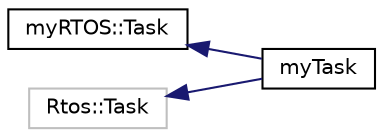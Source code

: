 digraph "Graphical Class Hierarchy"
{
 // LATEX_PDF_SIZE
  edge [fontname="Helvetica",fontsize="10",labelfontname="Helvetica",labelfontsize="10"];
  node [fontname="Helvetica",fontsize="10",shape=record];
  rankdir="LR";
  Node0 [label="myRTOS::Task",height=0.2,width=0.4,color="black", fillcolor="white", style="filled",URL="$classmyRTOS_1_1Task.html",tooltip=" "];
  Node0 -> Node1 [dir="back",color="midnightblue",fontsize="10",style="solid",fontname="Helvetica"];
  Node1 [label="myTask",height=0.2,width=0.4,color="black", fillcolor="white", style="filled",URL="$classmyTask.html",tooltip=" "];
  Node14 [label="Rtos::Task",height=0.2,width=0.4,color="grey75", fillcolor="white", style="filled",tooltip=" "];
  Node14 -> Node1 [dir="back",color="midnightblue",fontsize="10",style="solid",fontname="Helvetica"];
}
